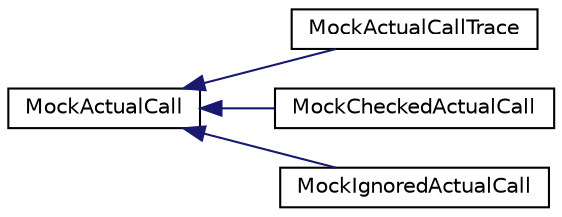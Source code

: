 digraph "Graphical Class Hierarchy"
{
 // LATEX_PDF_SIZE
  edge [fontname="Helvetica",fontsize="10",labelfontname="Helvetica",labelfontsize="10"];
  node [fontname="Helvetica",fontsize="10",shape=record];
  rankdir="LR";
  Node0 [label="MockActualCall",height=0.2,width=0.4,color="black", fillcolor="white", style="filled",URL="$classMockActualCall.html",tooltip=" "];
  Node0 -> Node1 [dir="back",color="midnightblue",fontsize="10",style="solid",fontname="Helvetica"];
  Node1 [label="MockActualCallTrace",height=0.2,width=0.4,color="black", fillcolor="white", style="filled",URL="$classMockActualCallTrace.html",tooltip=" "];
  Node0 -> Node2 [dir="back",color="midnightblue",fontsize="10",style="solid",fontname="Helvetica"];
  Node2 [label="MockCheckedActualCall",height=0.2,width=0.4,color="black", fillcolor="white", style="filled",URL="$classMockCheckedActualCall.html",tooltip=" "];
  Node0 -> Node3 [dir="back",color="midnightblue",fontsize="10",style="solid",fontname="Helvetica"];
  Node3 [label="MockIgnoredActualCall",height=0.2,width=0.4,color="black", fillcolor="white", style="filled",URL="$classMockIgnoredActualCall.html",tooltip=" "];
}
